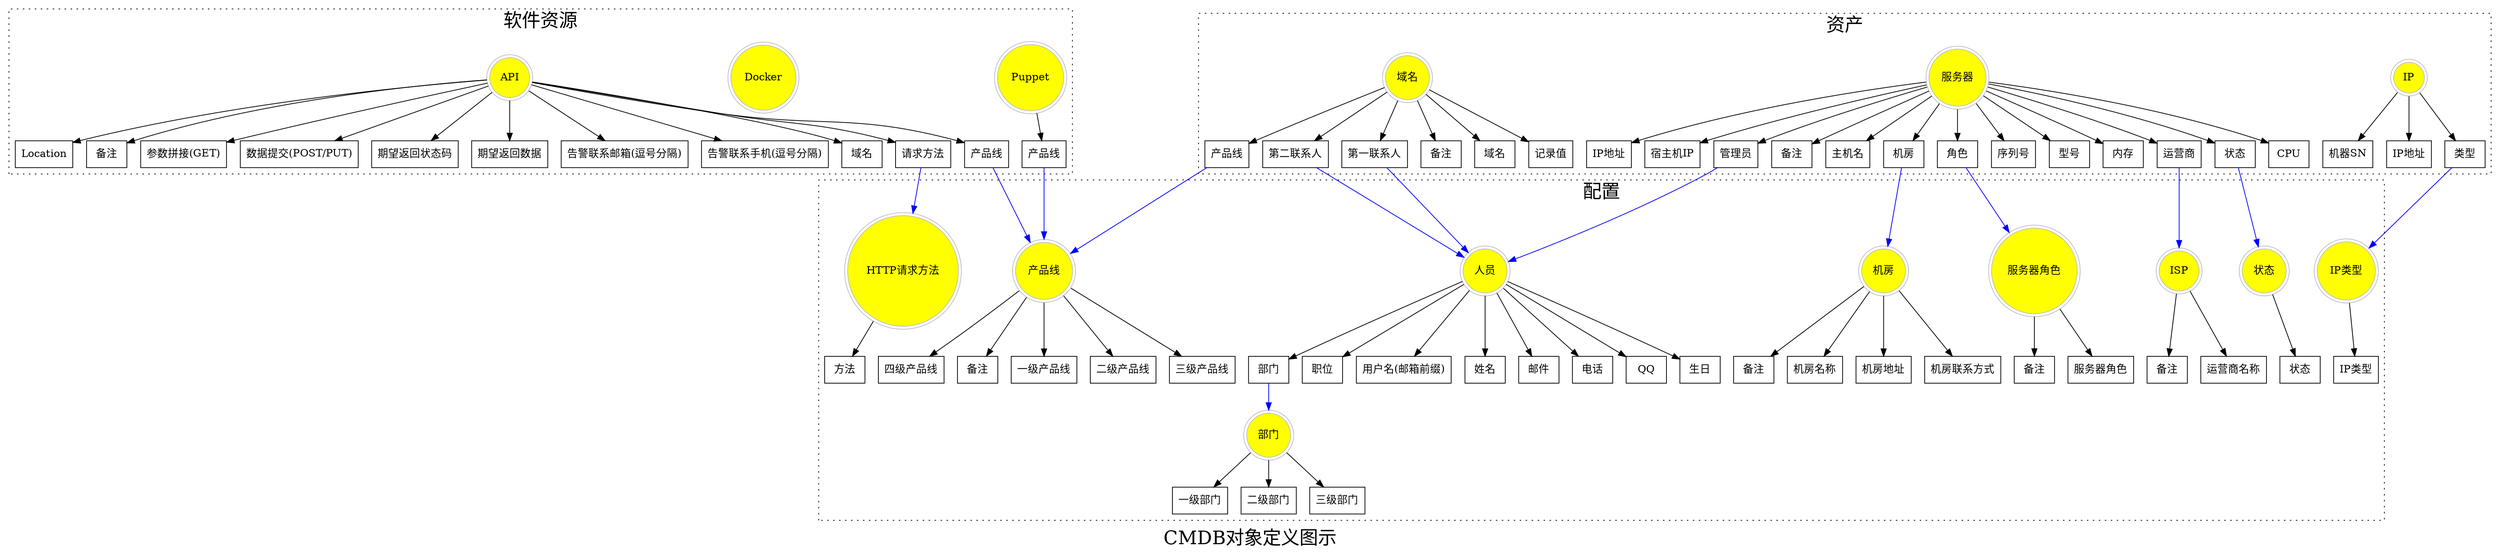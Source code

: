digraph cmdb {
 label="CMDB对象定义图示"; 
fontsize=25;
 rankdir=TB;
    subgraph cluster_配置 {
 label="配置";
 style="dotted";

    "HTTP请求方法" [shape="doublecircle", color="gray", style="filled", fillcolor="yellow"];
        "HTTP请求方法_method" [label="方法", shape="record"];
        "HTTP请求方法" -> "HTTP请求方法_method";
    "IP类型" [shape="doublecircle", color="gray", style="filled", fillcolor="yellow"];
        "IP类型_iptype" [label="IP类型", shape="record"];
        "IP类型" -> "IP类型_iptype";
    "ISP" [shape="doublecircle", color="gray", style="filled", fillcolor="yellow"];
        "ISP_isp" [label="运营商名称", shape="record"];
        "ISP" -> "ISP_isp";
        "ISP_comment" [label="备注", shape="record"];
        "ISP" -> "ISP_comment";
    "部门" [shape="doublecircle", color="gray", style="filled", fillcolor="yellow"];
        "部门_level1" [label="一级部门", shape="record"];
        "部门" -> "部门_level1";
        "部门_level2" [label="二级部门", shape="record"];
        "部门" -> "部门_level2";
        "部门_level3" [label="三级部门", shape="record"];
        "部门" -> "部门_level3";
    "产品线" [shape="doublecircle", color="gray", style="filled", fillcolor="yellow"];
        "产品线_level1" [label="一级产品线", shape="record"];
        "产品线" -> "产品线_level1";
        "产品线_level2" [label="二级产品线", shape="record"];
        "产品线" -> "产品线_level2";
        "产品线_level3" [label="三级产品线", shape="record"];
        "产品线" -> "产品线_level3";
        "产品线_level4" [label="四级产品线", shape="record"];
        "产品线" -> "产品线_level4";
        "产品线_comment" [label="备注", shape="record"];
        "产品线" -> "产品线_comment";
    "服务器角色" [shape="doublecircle", color="gray", style="filled", fillcolor="yellow"];
        "服务器角色_role" [label="服务器角色", shape="record"];
        "服务器角色" -> "服务器角色_role";
        "服务器角色_comment" [label="备注", shape="record"];
        "服务器角色" -> "服务器角色_comment";
    "机房" [shape="doublecircle", color="gray", style="filled", fillcolor="yellow"];
        "机房_idc" [label="机房名称", shape="record"];
        "机房" -> "机房_idc";
        "机房_address" [label="机房地址", shape="record"];
        "机房" -> "机房_address";
        "机房_contact" [label="机房联系方式", shape="record"];
        "机房" -> "机房_contact";
        "机房_comment" [label="备注", shape="record"];
        "机房" -> "机房_comment";
    "人员" [shape="doublecircle", color="gray", style="filled", fillcolor="yellow"];
        "人员_staff" [label="用户名(邮箱前缀)", shape="record"];
        "人员" -> "人员_staff";
        "人员_name" [label="姓名", shape="record"];
        "人员" -> "人员_name";
        "人员_email" [label="邮件", shape="record"];
        "人员" -> "人员_email";
        "人员_phone" [label="电话", shape="record"];
        "人员" -> "人员_phone";
        "人员_qq" [label="QQ", shape="record"];
        "人员" -> "人员_qq";
        "人员_birth" [label="生日", shape="record"];
        "人员" -> "人员_birth";
        "人员_depart" [label="部门", shape="record"];
        "人员" -> "人员_depart";
        "人员_depart" -> "部门" [color="blue",side="l"];
        "人员_title" [label="职位", shape="record"];
        "人员" -> "人员_title";
    "状态" [shape="doublecircle", color="gray", style="filled", fillcolor="yellow"];
        "状态_status" [label="状态", shape="record"];
        "状态" -> "状态_status";
}
    subgraph cluster_软件资源 {
 label="软件资源";
 style="dotted";

    "API" [shape="doublecircle", color="gray", style="filled", fillcolor="yellow"];
        "API_domain" [label="域名", shape="record"];
        "API" -> "API_domain";
        "API_location" [label="Location", shape="record"];
        "API" -> "API_location";
        "API_product" [label="产品线", shape="record"];
        "API" -> "API_product";
        "API_product" -> "产品线" [color="blue",side="l"];
        "API_comment" [label="备注", shape="record"];
        "API" -> "API_comment";
        "API_method" [label="请求方法", shape="record"];
        "API" -> "API_method";
        "API_method" -> "HTTP请求方法" [color="blue",side="l"];
        "API_param" [label="参数拼接(GET)", shape="record"];
        "API" -> "API_param";
        "API_data" [label="数据提交(POST/PUT)", shape="record"];
        "API" -> "API_data";
        "API_responsecode" [label="期望返回状态码", shape="record"];
        "API" -> "API_responsecode";
        "API_responsedata" [label="期望返回数据", shape="record"];
        "API" -> "API_responsedata";
        "API_alertemail" [label="告警联系邮箱(逗号分隔)", shape="record"];
        "API" -> "API_alertemail";
        "API_alertphone" [label="告警联系手机(逗号分隔)", shape="record"];
        "API" -> "API_alertphone";
    "Docker" [shape="doublecircle", color="gray", style="filled", fillcolor="yellow"];
    "Puppet" [shape="doublecircle", color="gray", style="filled", fillcolor="yellow"];
        "Puppet_product" [label="产品线", shape="record"];
        "Puppet" -> "Puppet_product";
        "Puppet_product" -> "产品线" [color="blue",side="l"];
}
    subgraph cluster_资产 {
 label="资产";
 style="dotted";

    "IP" [shape="doublecircle", color="gray", style="filled", fillcolor="yellow"];
        "IP_ip" [label="IP地址", shape="record"];
        "IP" -> "IP_ip";
        "IP_iptype" [label="类型", shape="record"];
        "IP" -> "IP_iptype";
        "IP_iptype" -> "IP类型" [color="blue",side="l"];
        "IP_sn" [label="机器SN", shape="record"];
        "IP" -> "IP_sn";
    "服务器" [shape="doublecircle", color="gray", style="filled", fillcolor="yellow"];
        "服务器_hostname" [label="主机名", shape="record"];
        "服务器" -> "服务器_hostname";
        "服务器_sn" [label="序列号", shape="record"];
        "服务器" -> "服务器_sn";
        "服务器_model" [label="型号", shape="record"];
        "服务器" -> "服务器_model";
        "服务器_mem" [label="内存", shape="record"];
        "服务器" -> "服务器_mem";
        "服务器_cpu" [label="CPU", shape="record"];
        "服务器" -> "服务器_cpu";
        "服务器_ip" [label="IP地址", shape="record"];
        "服务器" -> "服务器_ip";
        "服务器_hypervisor-ip" [label="宿主机IP", shape="record"];
        "服务器" -> "服务器_hypervisor-ip";
        "服务器_administrator" [label="管理员", shape="record"];
        "服务器" -> "服务器_administrator";
        "服务器_administrator" -> "人员" [color="blue",side="l"];
        "服务器_role" [label="角色", shape="record"];
        "服务器" -> "服务器_role";
        "服务器_role" -> "服务器角色" [color="blue",side="l"];
        "服务器_status" [label="状态", shape="record"];
        "服务器" -> "服务器_status";
        "服务器_status" -> "状态" [color="blue",side="l"];
        "服务器_location" [label="机房", shape="record"];
        "服务器" -> "服务器_location";
        "服务器_location" -> "机房" [color="blue",side="l"];
        "服务器_isp" [label="运营商", shape="record"];
        "服务器" -> "服务器_isp";
        "服务器_isp" -> "ISP" [color="blue",side="l"];
        "服务器_comment" [label="备注", shape="record"];
        "服务器" -> "服务器_comment";
    "域名" [shape="doublecircle", color="gray", style="filled", fillcolor="yellow"];
        "域名_domain" [label="域名", shape="record"];
        "域名" -> "域名_domain";
        "域名_record" [label="记录值", shape="record"];
        "域名" -> "域名_record";
        "域名_contact1" [label="第一联系人", shape="record"];
        "域名" -> "域名_contact1";
        "域名_contact1" -> "人员" [color="blue",side="l"];
        "域名_contact2" [label="第二联系人", shape="record"];
        "域名" -> "域名_contact2";
        "域名_contact2" -> "人员" [color="blue",side="l"];
        "域名_product" [label="产品线", shape="record"];
        "域名" -> "域名_product";
        "域名_product" -> "产品线" [color="blue",side="l"];
        "域名_comment" [label="备注", shape="record"];
        "域名" -> "域名_comment";
}
}
